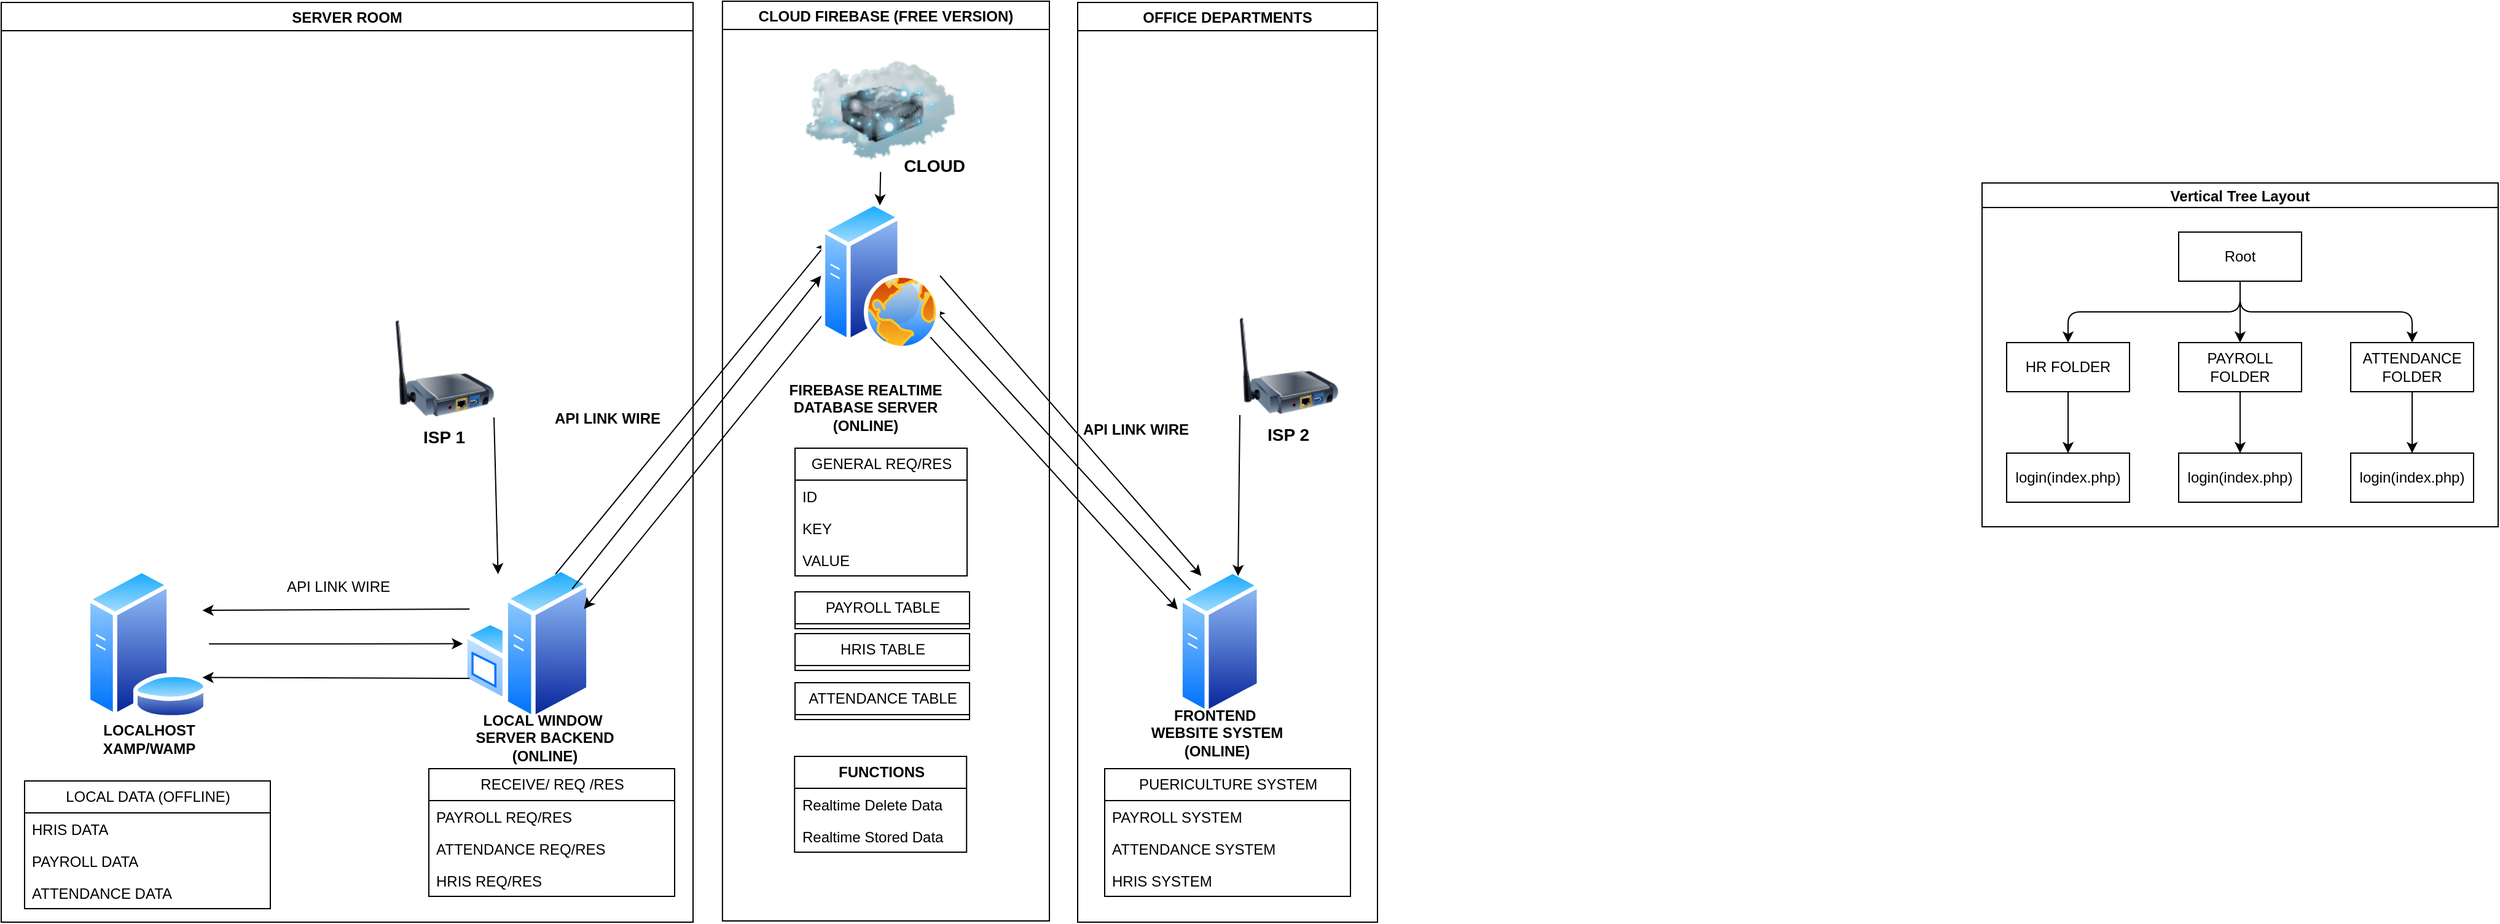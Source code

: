 <mxfile version="26.2.9">
  <diagram name="Page-1" id="e7e014a7-5840-1c2e-5031-d8a46d1fe8dd">
    <mxGraphModel dx="789" dy="1193" grid="0" gridSize="10" guides="1" tooltips="1" connect="1" arrows="1" fold="1" page="1" pageScale="1" pageWidth="1169" pageHeight="826" background="none" math="0" shadow="0">
      <root>
        <mxCell id="0" />
        <mxCell id="1" parent="0" />
        <mxCell id="GnsFQ2bvyRAYjjchj4tW-123" value="" style="group" vertex="1" connectable="0" parent="1">
          <mxGeometry x="25" y="-797" width="1120" height="749" as="geometry" />
        </mxCell>
        <mxCell id="GnsFQ2bvyRAYjjchj4tW-42" value="&lt;b&gt;LOCALHOST&lt;/b&gt;&lt;div&gt;&lt;b&gt;XAMP/WAMP&lt;/b&gt;&lt;/div&gt;" style="text;html=1;align=center;verticalAlign=middle;resizable=0;points=[];autosize=1;strokeColor=none;fillColor=none;" vertex="1" parent="GnsFQ2bvyRAYjjchj4tW-123">
          <mxGeometry x="73" y="579" width="93" height="41" as="geometry" />
        </mxCell>
        <mxCell id="GnsFQ2bvyRAYjjchj4tW-55" style="edgeStyle=orthogonalEdgeStyle;rounded=0;orthogonalLoop=1;jettySize=auto;html=1;exitX=1;exitY=0.5;exitDx=0;exitDy=0;entryX=0;entryY=0.5;entryDx=0;entryDy=0;" edge="1" parent="GnsFQ2bvyRAYjjchj4tW-123" source="GnsFQ2bvyRAYjjchj4tW-46" target="GnsFQ2bvyRAYjjchj4tW-45">
          <mxGeometry relative="1" as="geometry" />
        </mxCell>
        <mxCell id="GnsFQ2bvyRAYjjchj4tW-46" value="" style="image;aspect=fixed;perimeter=ellipsePerimeter;html=1;align=center;shadow=0;dashed=0;spacingTop=3;image=img/lib/active_directory/database_server.svg;" vertex="1" parent="GnsFQ2bvyRAYjjchj4tW-123">
          <mxGeometry x="68" y="460.83" width="101" height="123.17" as="geometry" />
        </mxCell>
        <mxCell id="GnsFQ2bvyRAYjjchj4tW-48" value="" style="group" vertex="1" connectable="0" parent="GnsFQ2bvyRAYjjchj4tW-123">
          <mxGeometry x="668" y="184" width="123.4" height="175" as="geometry" />
        </mxCell>
        <mxCell id="GnsFQ2bvyRAYjjchj4tW-44" value="&lt;b&gt;FIREBASE REALTIME&lt;/b&gt;&lt;div&gt;&lt;b&gt;DATABASE SERVER&lt;/b&gt;&lt;/div&gt;&lt;div&gt;&lt;b&gt;(ONLINE)&lt;/b&gt;&lt;/div&gt;" style="text;html=1;align=center;verticalAlign=middle;resizable=0;points=[];autosize=1;strokeColor=none;fillColor=none;" vertex="1" parent="GnsFQ2bvyRAYjjchj4tW-48">
          <mxGeometry x="-36.0" y="118" width="142" height="55" as="geometry" />
        </mxCell>
        <mxCell id="GnsFQ2bvyRAYjjchj4tW-50" value="" style="group" vertex="1" connectable="0" parent="GnsFQ2bvyRAYjjchj4tW-123">
          <mxGeometry x="375.7" y="458.83" width="131.4" height="170.0" as="geometry" />
        </mxCell>
        <mxCell id="GnsFQ2bvyRAYjjchj4tW-45" value="" style="image;aspect=fixed;perimeter=ellipsePerimeter;html=1;align=center;shadow=0;dashed=0;spacingTop=3;image=img/lib/active_directory/windows_server.svg;" vertex="1" parent="GnsFQ2bvyRAYjjchj4tW-50">
          <mxGeometry width="104" height="126.83" as="geometry" />
        </mxCell>
        <mxCell id="GnsFQ2bvyRAYjjchj4tW-49" value="&lt;b&gt;LOCAL WINDOW&amp;nbsp;&lt;/b&gt;&lt;div&gt;&lt;b&gt;SERVER&amp;nbsp;&lt;span style=&quot;background-color: transparent; color: light-dark(rgb(0, 0, 0), rgb(255, 255, 255));&quot;&gt;BACKEND&lt;/span&gt;&lt;/b&gt;&lt;/div&gt;&lt;div&gt;&lt;span style=&quot;background-color: transparent; color: light-dark(rgb(0, 0, 0), rgb(255, 255, 255));&quot;&gt;&lt;b&gt;(ONLINE)&lt;/b&gt;&lt;/span&gt;&lt;/div&gt;" style="text;html=1;align=center;verticalAlign=middle;resizable=0;points=[];autosize=1;strokeColor=none;fillColor=none;" vertex="1" parent="GnsFQ2bvyRAYjjchj4tW-50">
          <mxGeometry x="1.4" y="113.0" width="130" height="55" as="geometry" />
        </mxCell>
        <mxCell id="GnsFQ2bvyRAYjjchj4tW-59" style="rounded=0;orthogonalLoop=1;jettySize=auto;html=1;exitX=0;exitY=0;exitDx=0;exitDy=0;entryX=1;entryY=0.75;entryDx=0;entryDy=0;" edge="1" parent="GnsFQ2bvyRAYjjchj4tW-123" source="GnsFQ2bvyRAYjjchj4tW-51" target="GnsFQ2bvyRAYjjchj4tW-47">
          <mxGeometry relative="1" as="geometry" />
        </mxCell>
        <mxCell id="GnsFQ2bvyRAYjjchj4tW-51" value="" style="image;aspect=fixed;perimeter=ellipsePerimeter;html=1;align=center;shadow=0;dashed=0;spacingTop=3;image=img/lib/active_directory/generic_server.svg;" vertex="1" parent="GnsFQ2bvyRAYjjchj4tW-123">
          <mxGeometry x="958" y="460.83" width="67.2" height="120" as="geometry" />
        </mxCell>
        <mxCell id="GnsFQ2bvyRAYjjchj4tW-52" value="&lt;b&gt;FRONTEND&amp;nbsp;&lt;/b&gt;&lt;div&gt;&lt;b&gt;WEBSITE SYSTEM&lt;br&gt;(ONLINE)&lt;/b&gt;&lt;/div&gt;" style="text;html=1;align=center;verticalAlign=middle;resizable=0;points=[];autosize=1;strokeColor=none;fillColor=none;" vertex="1" parent="GnsFQ2bvyRAYjjchj4tW-123">
          <mxGeometry x="926" y="567" width="125" height="55" as="geometry" />
        </mxCell>
        <mxCell id="GnsFQ2bvyRAYjjchj4tW-54" style="rounded=0;orthogonalLoop=1;jettySize=auto;html=1;exitX=0;exitY=0.75;exitDx=0;exitDy=0;entryX=1;entryY=0.75;entryDx=0;entryDy=0;" edge="1" parent="GnsFQ2bvyRAYjjchj4tW-123" source="GnsFQ2bvyRAYjjchj4tW-45" target="GnsFQ2bvyRAYjjchj4tW-46">
          <mxGeometry relative="1" as="geometry" />
        </mxCell>
        <mxCell id="GnsFQ2bvyRAYjjchj4tW-56" style="rounded=0;orthogonalLoop=1;jettySize=auto;html=1;exitX=1;exitY=0;exitDx=0;exitDy=0;entryX=0;entryY=0.5;entryDx=0;entryDy=0;" edge="1" parent="GnsFQ2bvyRAYjjchj4tW-123" source="GnsFQ2bvyRAYjjchj4tW-45" target="GnsFQ2bvyRAYjjchj4tW-47">
          <mxGeometry relative="1" as="geometry" />
        </mxCell>
        <mxCell id="GnsFQ2bvyRAYjjchj4tW-57" style="rounded=0;orthogonalLoop=1;jettySize=auto;html=1;exitX=0;exitY=0.75;exitDx=0;exitDy=0;entryX=1;entryY=0.25;entryDx=0;entryDy=0;" edge="1" parent="GnsFQ2bvyRAYjjchj4tW-123" source="GnsFQ2bvyRAYjjchj4tW-47" target="GnsFQ2bvyRAYjjchj4tW-45">
          <mxGeometry relative="1" as="geometry" />
        </mxCell>
        <mxCell id="GnsFQ2bvyRAYjjchj4tW-58" style="rounded=0;orthogonalLoop=1;jettySize=auto;html=1;exitX=1;exitY=0.5;exitDx=0;exitDy=0;entryX=0.25;entryY=0;entryDx=0;entryDy=0;" edge="1" parent="GnsFQ2bvyRAYjjchj4tW-123" source="GnsFQ2bvyRAYjjchj4tW-47" target="GnsFQ2bvyRAYjjchj4tW-51">
          <mxGeometry relative="1" as="geometry" />
        </mxCell>
        <mxCell id="GnsFQ2bvyRAYjjchj4tW-60" value="PUERICULTURE SYSTEM" style="swimlane;fontStyle=0;childLayout=stackLayout;horizontal=1;startSize=26;fillColor=none;horizontalStack=0;resizeParent=1;resizeParentMax=0;resizeLast=0;collapsible=1;marginBottom=0;html=1;" vertex="1" parent="GnsFQ2bvyRAYjjchj4tW-123">
          <mxGeometry x="898" y="624" width="200" height="104" as="geometry" />
        </mxCell>
        <mxCell id="GnsFQ2bvyRAYjjchj4tW-61" value="PAYROLL SYSTEM" style="text;strokeColor=none;fillColor=none;align=left;verticalAlign=top;spacingLeft=4;spacingRight=4;overflow=hidden;rotatable=0;points=[[0,0.5],[1,0.5]];portConstraint=eastwest;whiteSpace=wrap;html=1;" vertex="1" parent="GnsFQ2bvyRAYjjchj4tW-60">
          <mxGeometry y="26" width="200" height="26" as="geometry" />
        </mxCell>
        <mxCell id="GnsFQ2bvyRAYjjchj4tW-62" value="ATTENDANCE SYSTEM" style="text;strokeColor=none;fillColor=none;align=left;verticalAlign=top;spacingLeft=4;spacingRight=4;overflow=hidden;rotatable=0;points=[[0,0.5],[1,0.5]];portConstraint=eastwest;whiteSpace=wrap;html=1;" vertex="1" parent="GnsFQ2bvyRAYjjchj4tW-60">
          <mxGeometry y="52" width="200" height="26" as="geometry" />
        </mxCell>
        <mxCell id="GnsFQ2bvyRAYjjchj4tW-63" value="HRIS SYSTEM" style="text;strokeColor=none;fillColor=none;align=left;verticalAlign=top;spacingLeft=4;spacingRight=4;overflow=hidden;rotatable=0;points=[[0,0.5],[1,0.5]];portConstraint=eastwest;whiteSpace=wrap;html=1;" vertex="1" parent="GnsFQ2bvyRAYjjchj4tW-60">
          <mxGeometry y="78" width="200" height="26" as="geometry" />
        </mxCell>
        <mxCell id="GnsFQ2bvyRAYjjchj4tW-64" value="GENERAL REQ/RES" style="swimlane;fontStyle=0;childLayout=stackLayout;horizontal=1;startSize=26;fillColor=none;horizontalStack=0;resizeParent=1;resizeParentMax=0;resizeLast=0;collapsible=1;marginBottom=0;html=1;" vertex="1" parent="GnsFQ2bvyRAYjjchj4tW-123">
          <mxGeometry x="646" y="363" width="140" height="104" as="geometry" />
        </mxCell>
        <mxCell id="GnsFQ2bvyRAYjjchj4tW-65" value="ID" style="text;strokeColor=none;fillColor=none;align=left;verticalAlign=top;spacingLeft=4;spacingRight=4;overflow=hidden;rotatable=0;points=[[0,0.5],[1,0.5]];portConstraint=eastwest;whiteSpace=wrap;html=1;" vertex="1" parent="GnsFQ2bvyRAYjjchj4tW-64">
          <mxGeometry y="26" width="140" height="26" as="geometry" />
        </mxCell>
        <mxCell id="GnsFQ2bvyRAYjjchj4tW-66" value="KEY" style="text;strokeColor=none;fillColor=none;align=left;verticalAlign=top;spacingLeft=4;spacingRight=4;overflow=hidden;rotatable=0;points=[[0,0.5],[1,0.5]];portConstraint=eastwest;whiteSpace=wrap;html=1;" vertex="1" parent="GnsFQ2bvyRAYjjchj4tW-64">
          <mxGeometry y="52" width="140" height="26" as="geometry" />
        </mxCell>
        <mxCell id="GnsFQ2bvyRAYjjchj4tW-69" value="VALUE" style="text;strokeColor=none;fillColor=none;align=left;verticalAlign=top;spacingLeft=4;spacingRight=4;overflow=hidden;rotatable=0;points=[[0,0.5],[1,0.5]];portConstraint=eastwest;whiteSpace=wrap;html=1;" vertex="1" parent="GnsFQ2bvyRAYjjchj4tW-64">
          <mxGeometry y="78" width="140" height="26" as="geometry" />
        </mxCell>
        <mxCell id="GnsFQ2bvyRAYjjchj4tW-70" style="rounded=0;orthogonalLoop=1;jettySize=auto;html=1;exitX=1;exitY=1;exitDx=0;exitDy=0;entryX=-0.009;entryY=0.279;entryDx=0;entryDy=0;entryPerimeter=0;" edge="1" parent="GnsFQ2bvyRAYjjchj4tW-123" source="GnsFQ2bvyRAYjjchj4tW-47" target="GnsFQ2bvyRAYjjchj4tW-51">
          <mxGeometry relative="1" as="geometry" />
        </mxCell>
        <mxCell id="GnsFQ2bvyRAYjjchj4tW-71" style="rounded=0;orthogonalLoop=1;jettySize=auto;html=1;exitX=0.75;exitY=0;exitDx=0;exitDy=0;entryX=0;entryY=0.25;entryDx=0;entryDy=0;" edge="1" parent="GnsFQ2bvyRAYjjchj4tW-123" source="GnsFQ2bvyRAYjjchj4tW-45" target="GnsFQ2bvyRAYjjchj4tW-47">
          <mxGeometry relative="1" as="geometry" />
        </mxCell>
        <mxCell id="GnsFQ2bvyRAYjjchj4tW-73" style="rounded=0;orthogonalLoop=1;jettySize=auto;html=1;exitX=0;exitY=0.25;exitDx=0;exitDy=0;entryX=1;entryY=0.25;entryDx=0;entryDy=0;" edge="1" parent="GnsFQ2bvyRAYjjchj4tW-123" source="GnsFQ2bvyRAYjjchj4tW-45" target="GnsFQ2bvyRAYjjchj4tW-46">
          <mxGeometry relative="1" as="geometry" />
        </mxCell>
        <mxCell id="GnsFQ2bvyRAYjjchj4tW-74" value="RECEIVE/ REQ /RES" style="swimlane;fontStyle=0;childLayout=stackLayout;horizontal=1;startSize=26;fillColor=none;horizontalStack=0;resizeParent=1;resizeParentMax=0;resizeLast=0;collapsible=1;marginBottom=0;html=1;" vertex="1" parent="GnsFQ2bvyRAYjjchj4tW-123">
          <mxGeometry x="348" y="624" width="200" height="104" as="geometry" />
        </mxCell>
        <mxCell id="GnsFQ2bvyRAYjjchj4tW-75" value="PAYROLL REQ/RES" style="text;strokeColor=none;fillColor=none;align=left;verticalAlign=top;spacingLeft=4;spacingRight=4;overflow=hidden;rotatable=0;points=[[0,0.5],[1,0.5]];portConstraint=eastwest;whiteSpace=wrap;html=1;" vertex="1" parent="GnsFQ2bvyRAYjjchj4tW-74">
          <mxGeometry y="26" width="200" height="26" as="geometry" />
        </mxCell>
        <mxCell id="GnsFQ2bvyRAYjjchj4tW-76" value="ATTENDANCE REQ/RES" style="text;strokeColor=none;fillColor=none;align=left;verticalAlign=top;spacingLeft=4;spacingRight=4;overflow=hidden;rotatable=0;points=[[0,0.5],[1,0.5]];portConstraint=eastwest;whiteSpace=wrap;html=1;" vertex="1" parent="GnsFQ2bvyRAYjjchj4tW-74">
          <mxGeometry y="52" width="200" height="26" as="geometry" />
        </mxCell>
        <mxCell id="GnsFQ2bvyRAYjjchj4tW-77" value="HRIS REQ/RES" style="text;strokeColor=none;fillColor=none;align=left;verticalAlign=top;spacingLeft=4;spacingRight=4;overflow=hidden;rotatable=0;points=[[0,0.5],[1,0.5]];portConstraint=eastwest;whiteSpace=wrap;html=1;" vertex="1" parent="GnsFQ2bvyRAYjjchj4tW-74">
          <mxGeometry y="78" width="200" height="26" as="geometry" />
        </mxCell>
        <mxCell id="GnsFQ2bvyRAYjjchj4tW-78" value="PAYROLL TABLE" style="swimlane;fontStyle=0;childLayout=stackLayout;horizontal=1;startSize=26;fillColor=none;horizontalStack=0;resizeParent=1;resizeParentMax=0;resizeLast=0;collapsible=1;marginBottom=0;html=1;" vertex="1" collapsed="1" parent="GnsFQ2bvyRAYjjchj4tW-123">
          <mxGeometry x="646" y="480" width="142" height="30" as="geometry">
            <mxRectangle x="1788" y="176" width="140" height="104" as="alternateBounds" />
          </mxGeometry>
        </mxCell>
        <mxCell id="GnsFQ2bvyRAYjjchj4tW-79" value="ID" style="text;strokeColor=none;fillColor=none;align=left;verticalAlign=top;spacingLeft=4;spacingRight=4;overflow=hidden;rotatable=0;points=[[0,0.5],[1,0.5]];portConstraint=eastwest;whiteSpace=wrap;html=1;" vertex="1" parent="GnsFQ2bvyRAYjjchj4tW-78">
          <mxGeometry y="26" width="140" height="26" as="geometry" />
        </mxCell>
        <mxCell id="GnsFQ2bvyRAYjjchj4tW-80" value="KEY" style="text;strokeColor=none;fillColor=none;align=left;verticalAlign=top;spacingLeft=4;spacingRight=4;overflow=hidden;rotatable=0;points=[[0,0.5],[1,0.5]];portConstraint=eastwest;whiteSpace=wrap;html=1;" vertex="1" parent="GnsFQ2bvyRAYjjchj4tW-78">
          <mxGeometry y="52" width="140" height="26" as="geometry" />
        </mxCell>
        <mxCell id="GnsFQ2bvyRAYjjchj4tW-81" value="VALUE" style="text;strokeColor=none;fillColor=none;align=left;verticalAlign=top;spacingLeft=4;spacingRight=4;overflow=hidden;rotatable=0;points=[[0,0.5],[1,0.5]];portConstraint=eastwest;whiteSpace=wrap;html=1;" vertex="1" parent="GnsFQ2bvyRAYjjchj4tW-78">
          <mxGeometry y="78" width="140" height="26" as="geometry" />
        </mxCell>
        <mxCell id="GnsFQ2bvyRAYjjchj4tW-82" value="HRIS TABLE" style="swimlane;fontStyle=0;childLayout=stackLayout;horizontal=1;startSize=26;fillColor=none;horizontalStack=0;resizeParent=1;resizeParentMax=0;resizeLast=0;collapsible=1;marginBottom=0;html=1;" vertex="1" collapsed="1" parent="GnsFQ2bvyRAYjjchj4tW-123">
          <mxGeometry x="646" y="514" width="142" height="30" as="geometry">
            <mxRectangle x="1788" y="290" width="140" height="104" as="alternateBounds" />
          </mxGeometry>
        </mxCell>
        <mxCell id="GnsFQ2bvyRAYjjchj4tW-83" value="ID" style="text;strokeColor=none;fillColor=none;align=left;verticalAlign=top;spacingLeft=4;spacingRight=4;overflow=hidden;rotatable=0;points=[[0,0.5],[1,0.5]];portConstraint=eastwest;whiteSpace=wrap;html=1;" vertex="1" parent="GnsFQ2bvyRAYjjchj4tW-82">
          <mxGeometry y="26" width="140" height="26" as="geometry" />
        </mxCell>
        <mxCell id="GnsFQ2bvyRAYjjchj4tW-84" value="KEY" style="text;strokeColor=none;fillColor=none;align=left;verticalAlign=top;spacingLeft=4;spacingRight=4;overflow=hidden;rotatable=0;points=[[0,0.5],[1,0.5]];portConstraint=eastwest;whiteSpace=wrap;html=1;" vertex="1" parent="GnsFQ2bvyRAYjjchj4tW-82">
          <mxGeometry y="52" width="140" height="26" as="geometry" />
        </mxCell>
        <mxCell id="GnsFQ2bvyRAYjjchj4tW-85" value="VALUE" style="text;strokeColor=none;fillColor=none;align=left;verticalAlign=top;spacingLeft=4;spacingRight=4;overflow=hidden;rotatable=0;points=[[0,0.5],[1,0.5]];portConstraint=eastwest;whiteSpace=wrap;html=1;" vertex="1" parent="GnsFQ2bvyRAYjjchj4tW-82">
          <mxGeometry y="78" width="140" height="26" as="geometry" />
        </mxCell>
        <mxCell id="GnsFQ2bvyRAYjjchj4tW-86" value="ATTENDANCE TABLE" style="swimlane;fontStyle=0;childLayout=stackLayout;horizontal=1;startSize=26;fillColor=none;horizontalStack=0;resizeParent=1;resizeParentMax=0;resizeLast=0;collapsible=1;marginBottom=0;html=1;" vertex="1" collapsed="1" parent="GnsFQ2bvyRAYjjchj4tW-123">
          <mxGeometry x="646" y="554" width="142" height="30" as="geometry">
            <mxRectangle x="1788" y="250" width="140" height="104" as="alternateBounds" />
          </mxGeometry>
        </mxCell>
        <mxCell id="GnsFQ2bvyRAYjjchj4tW-87" value="ID" style="text;strokeColor=none;fillColor=none;align=left;verticalAlign=top;spacingLeft=4;spacingRight=4;overflow=hidden;rotatable=0;points=[[0,0.5],[1,0.5]];portConstraint=eastwest;whiteSpace=wrap;html=1;" vertex="1" parent="GnsFQ2bvyRAYjjchj4tW-86">
          <mxGeometry y="26" width="140" height="26" as="geometry" />
        </mxCell>
        <mxCell id="GnsFQ2bvyRAYjjchj4tW-88" value="KEY" style="text;strokeColor=none;fillColor=none;align=left;verticalAlign=top;spacingLeft=4;spacingRight=4;overflow=hidden;rotatable=0;points=[[0,0.5],[1,0.5]];portConstraint=eastwest;whiteSpace=wrap;html=1;" vertex="1" parent="GnsFQ2bvyRAYjjchj4tW-86">
          <mxGeometry y="52" width="140" height="26" as="geometry" />
        </mxCell>
        <mxCell id="GnsFQ2bvyRAYjjchj4tW-89" value="VALUE" style="text;strokeColor=none;fillColor=none;align=left;verticalAlign=top;spacingLeft=4;spacingRight=4;overflow=hidden;rotatable=0;points=[[0,0.5],[1,0.5]];portConstraint=eastwest;whiteSpace=wrap;html=1;" vertex="1" parent="GnsFQ2bvyRAYjjchj4tW-86">
          <mxGeometry y="78" width="140" height="26" as="geometry" />
        </mxCell>
        <mxCell id="GnsFQ2bvyRAYjjchj4tW-90" value="LOCAL DATA (OFFLINE)" style="swimlane;fontStyle=0;childLayout=stackLayout;horizontal=1;startSize=26;fillColor=none;horizontalStack=0;resizeParent=1;resizeParentMax=0;resizeLast=0;collapsible=1;marginBottom=0;html=1;" vertex="1" parent="GnsFQ2bvyRAYjjchj4tW-123">
          <mxGeometry x="19" y="634" width="200" height="104" as="geometry" />
        </mxCell>
        <mxCell id="GnsFQ2bvyRAYjjchj4tW-91" value="HRIS DATA" style="text;strokeColor=none;fillColor=none;align=left;verticalAlign=top;spacingLeft=4;spacingRight=4;overflow=hidden;rotatable=0;points=[[0,0.5],[1,0.5]];portConstraint=eastwest;whiteSpace=wrap;html=1;" vertex="1" parent="GnsFQ2bvyRAYjjchj4tW-90">
          <mxGeometry y="26" width="200" height="26" as="geometry" />
        </mxCell>
        <mxCell id="GnsFQ2bvyRAYjjchj4tW-92" value="PAYROLL DATA" style="text;strokeColor=none;fillColor=none;align=left;verticalAlign=top;spacingLeft=4;spacingRight=4;overflow=hidden;rotatable=0;points=[[0,0.5],[1,0.5]];portConstraint=eastwest;whiteSpace=wrap;html=1;" vertex="1" parent="GnsFQ2bvyRAYjjchj4tW-90">
          <mxGeometry y="52" width="200" height="26" as="geometry" />
        </mxCell>
        <mxCell id="GnsFQ2bvyRAYjjchj4tW-93" value="ATTENDANCE DATA" style="text;strokeColor=none;fillColor=none;align=left;verticalAlign=top;spacingLeft=4;spacingRight=4;overflow=hidden;rotatable=0;points=[[0,0.5],[1,0.5]];portConstraint=eastwest;whiteSpace=wrap;html=1;" vertex="1" parent="GnsFQ2bvyRAYjjchj4tW-90">
          <mxGeometry y="78" width="200" height="26" as="geometry" />
        </mxCell>
        <mxCell id="GnsFQ2bvyRAYjjchj4tW-95" value="&lt;b&gt;API LINK WIRE&lt;/b&gt;" style="text;html=1;align=center;verticalAlign=middle;resizable=0;points=[];autosize=1;strokeColor=none;fillColor=none;" vertex="1" parent="GnsFQ2bvyRAYjjchj4tW-123">
          <mxGeometry x="441" y="326" width="104" height="26" as="geometry" />
        </mxCell>
        <mxCell id="GnsFQ2bvyRAYjjchj4tW-96" value="&lt;b&gt;API LINK WIRE&lt;/b&gt;" style="text;html=1;align=center;verticalAlign=middle;resizable=0;points=[];autosize=1;strokeColor=none;fillColor=none;" vertex="1" parent="GnsFQ2bvyRAYjjchj4tW-123">
          <mxGeometry x="871" y="335" width="104" height="26" as="geometry" />
        </mxCell>
        <mxCell id="GnsFQ2bvyRAYjjchj4tW-97" value="API LINK WIRE" style="text;html=1;align=center;verticalAlign=middle;resizable=0;points=[];autosize=1;strokeColor=none;fillColor=none;" vertex="1" parent="GnsFQ2bvyRAYjjchj4tW-123">
          <mxGeometry x="219" y="460.83" width="110" height="30" as="geometry" />
        </mxCell>
        <mxCell id="GnsFQ2bvyRAYjjchj4tW-103" style="rounded=0;orthogonalLoop=1;jettySize=auto;html=1;exitX=1;exitY=1;exitDx=0;exitDy=0;entryX=0.25;entryY=0;entryDx=0;entryDy=0;" edge="1" parent="GnsFQ2bvyRAYjjchj4tW-123" source="GnsFQ2bvyRAYjjchj4tW-101" target="GnsFQ2bvyRAYjjchj4tW-45">
          <mxGeometry relative="1" as="geometry" />
        </mxCell>
        <mxCell id="GnsFQ2bvyRAYjjchj4tW-104" value="" style="group;fontStyle=1" vertex="1" connectable="0" parent="GnsFQ2bvyRAYjjchj4tW-123">
          <mxGeometry x="321" y="258" width="80" height="110" as="geometry" />
        </mxCell>
        <mxCell id="GnsFQ2bvyRAYjjchj4tW-101" value="" style="image;html=1;image=img/lib/clip_art/networking/Print_Server_Wireless_128x128.png" vertex="1" parent="GnsFQ2bvyRAYjjchj4tW-104">
          <mxGeometry width="80" height="80" as="geometry" />
        </mxCell>
        <mxCell id="GnsFQ2bvyRAYjjchj4tW-102" value="&lt;font style=&quot;font-size: 14px;&quot;&gt;&lt;b&gt;ISP 1&lt;/b&gt;&lt;/font&gt;" style="text;html=1;align=center;verticalAlign=middle;resizable=0;points=[];autosize=1;strokeColor=none;fillColor=none;" vertex="1" parent="GnsFQ2bvyRAYjjchj4tW-104">
          <mxGeometry x="13" y="81" width="52" height="29" as="geometry" />
        </mxCell>
        <mxCell id="GnsFQ2bvyRAYjjchj4tW-109" value="" style="group" vertex="1" connectable="0" parent="GnsFQ2bvyRAYjjchj4tW-123">
          <mxGeometry x="1008" y="256" width="80" height="110" as="geometry" />
        </mxCell>
        <mxCell id="GnsFQ2bvyRAYjjchj4tW-110" value="" style="image;html=1;image=img/lib/clip_art/networking/Print_Server_Wireless_128x128.png" vertex="1" parent="GnsFQ2bvyRAYjjchj4tW-109">
          <mxGeometry width="80" height="80" as="geometry" />
        </mxCell>
        <mxCell id="GnsFQ2bvyRAYjjchj4tW-111" value="&lt;font style=&quot;font-size: 14px;&quot;&gt;&lt;b&gt;ISP 2&lt;/b&gt;&lt;/font&gt;" style="text;html=1;align=center;verticalAlign=middle;resizable=0;points=[];autosize=1;strokeColor=none;fillColor=none;" vertex="1" parent="GnsFQ2bvyRAYjjchj4tW-109">
          <mxGeometry x="13" y="81" width="52" height="29" as="geometry" />
        </mxCell>
        <mxCell id="GnsFQ2bvyRAYjjchj4tW-112" style="rounded=0;orthogonalLoop=1;jettySize=auto;html=1;exitX=0;exitY=1;exitDx=0;exitDy=0;entryX=0.75;entryY=0;entryDx=0;entryDy=0;" edge="1" parent="GnsFQ2bvyRAYjjchj4tW-123" source="GnsFQ2bvyRAYjjchj4tW-110" target="GnsFQ2bvyRAYjjchj4tW-51">
          <mxGeometry relative="1" as="geometry" />
        </mxCell>
        <mxCell id="GnsFQ2bvyRAYjjchj4tW-115" value="" style="group" vertex="1" connectable="0" parent="GnsFQ2bvyRAYjjchj4tW-123">
          <mxGeometry x="648" y="7" width="205" height="741" as="geometry" />
        </mxCell>
        <mxCell id="GnsFQ2bvyRAYjjchj4tW-113" value="" style="image;html=1;image=img/lib/clip_art/networking/Cloud_Server_128x128.png" vertex="1" parent="GnsFQ2bvyRAYjjchj4tW-115">
          <mxGeometry x="6.543" y="31" width="122.128" height="100" as="geometry" />
        </mxCell>
        <mxCell id="GnsFQ2bvyRAYjjchj4tW-119" value="CLOUD FIREBASE (FREE VERSION)" style="swimlane;startSize=23;" vertex="1" parent="GnsFQ2bvyRAYjjchj4tW-115">
          <mxGeometry x="-61.064" y="-8" width="266.064" height="749" as="geometry" />
        </mxCell>
        <mxCell id="GnsFQ2bvyRAYjjchj4tW-47" value="" style="image;aspect=fixed;perimeter=ellipsePerimeter;html=1;align=center;shadow=0;dashed=0;spacingTop=3;image=img/lib/active_directory/web_server.svg;" vertex="1" parent="GnsFQ2bvyRAYjjchj4tW-119">
          <mxGeometry x="80.274" y="163" width="96.8" height="121" as="geometry" />
        </mxCell>
        <mxCell id="GnsFQ2bvyRAYjjchj4tW-125" value="&lt;b&gt;FUNCTIONS&lt;/b&gt;" style="swimlane;fontStyle=0;childLayout=stackLayout;horizontal=1;startSize=26;fillColor=none;horizontalStack=0;resizeParent=1;resizeParentMax=0;resizeLast=0;collapsible=1;marginBottom=0;html=1;" vertex="1" parent="GnsFQ2bvyRAYjjchj4tW-119">
          <mxGeometry x="58.674" y="615" width="140" height="78" as="geometry" />
        </mxCell>
        <mxCell id="GnsFQ2bvyRAYjjchj4tW-126" value="Realtime Delete Data" style="text;strokeColor=none;fillColor=none;align=left;verticalAlign=top;spacingLeft=4;spacingRight=4;overflow=hidden;rotatable=0;points=[[0,0.5],[1,0.5]];portConstraint=eastwest;whiteSpace=wrap;html=1;" vertex="1" parent="GnsFQ2bvyRAYjjchj4tW-125">
          <mxGeometry y="26" width="140" height="26" as="geometry" />
        </mxCell>
        <mxCell id="GnsFQ2bvyRAYjjchj4tW-127" value="Realtime Stored Data" style="text;strokeColor=none;fillColor=none;align=left;verticalAlign=top;spacingLeft=4;spacingRight=4;overflow=hidden;rotatable=0;points=[[0,0.5],[1,0.5]];portConstraint=eastwest;whiteSpace=wrap;html=1;" vertex="1" parent="GnsFQ2bvyRAYjjchj4tW-125">
          <mxGeometry y="52" width="140" height="26" as="geometry" />
        </mxCell>
        <mxCell id="GnsFQ2bvyRAYjjchj4tW-114" value="&lt;font style=&quot;font-size: 14px;&quot;&gt;CLOUD&amp;nbsp;&lt;/font&gt;" style="text;html=1;align=center;verticalAlign=middle;resizable=0;points=[];autosize=1;strokeColor=none;fillColor=none;fontStyle=1" vertex="1" parent="GnsFQ2bvyRAYjjchj4tW-115">
          <mxGeometry x="77.0" y="111" width="71" height="29" as="geometry" />
        </mxCell>
        <mxCell id="GnsFQ2bvyRAYjjchj4tW-116" style="rounded=0;orthogonalLoop=1;jettySize=auto;html=1;exitX=0.5;exitY=1;exitDx=0;exitDy=0;entryX=0.494;entryY=0.027;entryDx=0;entryDy=0;entryPerimeter=0;" edge="1" parent="GnsFQ2bvyRAYjjchj4tW-115" source="GnsFQ2bvyRAYjjchj4tW-113" target="GnsFQ2bvyRAYjjchj4tW-47">
          <mxGeometry relative="1" as="geometry" />
        </mxCell>
        <mxCell id="GnsFQ2bvyRAYjjchj4tW-117" value="OFFICE DEPARTMENTS" style="swimlane;startSize=23;" vertex="1" parent="GnsFQ2bvyRAYjjchj4tW-123">
          <mxGeometry x="876" width="244" height="749" as="geometry" />
        </mxCell>
        <mxCell id="GnsFQ2bvyRAYjjchj4tW-118" value="SERVER ROOM" style="swimlane;" vertex="1" parent="GnsFQ2bvyRAYjjchj4tW-123">
          <mxGeometry width="563" height="749" as="geometry" />
        </mxCell>
        <mxCell id="GnsFQ2bvyRAYjjchj4tW-129" value="Vertical Tree Layout" style="swimlane;startSize=20;horizontal=1;childLayout=treeLayout;horizontalTree=0;sortEdges=1;resizable=0;containerType=tree;fontSize=12;" vertex="1" parent="1">
          <mxGeometry x="1637" y="-650" width="420" height="280" as="geometry" />
        </mxCell>
        <mxCell id="GnsFQ2bvyRAYjjchj4tW-130" value="Root" style="whiteSpace=wrap;html=1;" vertex="1" parent="GnsFQ2bvyRAYjjchj4tW-129">
          <mxGeometry x="160" y="40" width="100" height="40" as="geometry" />
        </mxCell>
        <mxCell id="GnsFQ2bvyRAYjjchj4tW-131" value="HR FOLDER" style="whiteSpace=wrap;html=1;" vertex="1" parent="GnsFQ2bvyRAYjjchj4tW-129">
          <mxGeometry x="20" y="130" width="100" height="40" as="geometry" />
        </mxCell>
        <mxCell id="GnsFQ2bvyRAYjjchj4tW-132" value="" style="edgeStyle=elbowEdgeStyle;elbow=vertical;html=1;rounded=1;curved=0;sourcePerimeterSpacing=0;targetPerimeterSpacing=0;startSize=6;endSize=6;" edge="1" parent="GnsFQ2bvyRAYjjchj4tW-129" source="GnsFQ2bvyRAYjjchj4tW-130" target="GnsFQ2bvyRAYjjchj4tW-131">
          <mxGeometry relative="1" as="geometry" />
        </mxCell>
        <mxCell id="GnsFQ2bvyRAYjjchj4tW-133" value="PAYROLL FOLDER" style="whiteSpace=wrap;html=1;" vertex="1" parent="GnsFQ2bvyRAYjjchj4tW-129">
          <mxGeometry x="160" y="130" width="100" height="40" as="geometry" />
        </mxCell>
        <mxCell id="GnsFQ2bvyRAYjjchj4tW-134" value="" style="edgeStyle=elbowEdgeStyle;elbow=vertical;html=1;rounded=1;curved=0;sourcePerimeterSpacing=0;targetPerimeterSpacing=0;startSize=6;endSize=6;" edge="1" parent="GnsFQ2bvyRAYjjchj4tW-129" source="GnsFQ2bvyRAYjjchj4tW-130" target="GnsFQ2bvyRAYjjchj4tW-133">
          <mxGeometry relative="1" as="geometry" />
        </mxCell>
        <mxCell id="GnsFQ2bvyRAYjjchj4tW-135" value="ATTENDANCE FOLDER" style="whiteSpace=wrap;html=1;" vertex="1" parent="GnsFQ2bvyRAYjjchj4tW-129">
          <mxGeometry x="300" y="130" width="100" height="40" as="geometry" />
        </mxCell>
        <mxCell id="GnsFQ2bvyRAYjjchj4tW-136" value="" style="edgeStyle=elbowEdgeStyle;elbow=vertical;html=1;rounded=1;curved=0;sourcePerimeterSpacing=0;targetPerimeterSpacing=0;startSize=6;endSize=6;" edge="1" parent="GnsFQ2bvyRAYjjchj4tW-129" source="GnsFQ2bvyRAYjjchj4tW-130" target="GnsFQ2bvyRAYjjchj4tW-135">
          <mxGeometry relative="1" as="geometry">
            <mxPoint x="70" y="80" as="sourcePoint" />
            <mxPoint x="140" y="130" as="targetPoint" />
          </mxGeometry>
        </mxCell>
        <mxCell id="GnsFQ2bvyRAYjjchj4tW-137" value="" style="edgeStyle=elbowEdgeStyle;elbow=vertical;html=1;rounded=1;curved=0;sourcePerimeterSpacing=0;targetPerimeterSpacing=0;startSize=6;endSize=6;" edge="1" target="GnsFQ2bvyRAYjjchj4tW-138" source="GnsFQ2bvyRAYjjchj4tW-131" parent="GnsFQ2bvyRAYjjchj4tW-129">
          <mxGeometry relative="1" as="geometry">
            <mxPoint x="1847" y="-570" as="sourcePoint" />
          </mxGeometry>
        </mxCell>
        <mxCell id="GnsFQ2bvyRAYjjchj4tW-138" value="login(index.php)" style="whiteSpace=wrap;html=1;" vertex="1" parent="GnsFQ2bvyRAYjjchj4tW-129">
          <mxGeometry x="20" y="220" width="100" height="40" as="geometry" />
        </mxCell>
        <mxCell id="GnsFQ2bvyRAYjjchj4tW-139" value="" style="edgeStyle=elbowEdgeStyle;elbow=vertical;html=1;rounded=1;curved=0;sourcePerimeterSpacing=0;targetPerimeterSpacing=0;startSize=6;endSize=6;" edge="1" target="GnsFQ2bvyRAYjjchj4tW-140" source="GnsFQ2bvyRAYjjchj4tW-133" parent="GnsFQ2bvyRAYjjchj4tW-129">
          <mxGeometry relative="1" as="geometry">
            <mxPoint x="1847" y="-570" as="sourcePoint" />
          </mxGeometry>
        </mxCell>
        <mxCell id="GnsFQ2bvyRAYjjchj4tW-140" value="login(index.php)" style="whiteSpace=wrap;html=1;" vertex="1" parent="GnsFQ2bvyRAYjjchj4tW-129">
          <mxGeometry x="160" y="220" width="100" height="40" as="geometry" />
        </mxCell>
        <mxCell id="GnsFQ2bvyRAYjjchj4tW-141" value="" style="edgeStyle=elbowEdgeStyle;elbow=vertical;html=1;rounded=1;curved=0;sourcePerimeterSpacing=0;targetPerimeterSpacing=0;startSize=6;endSize=6;" edge="1" target="GnsFQ2bvyRAYjjchj4tW-142" source="GnsFQ2bvyRAYjjchj4tW-135" parent="GnsFQ2bvyRAYjjchj4tW-129">
          <mxGeometry relative="1" as="geometry">
            <mxPoint x="1847" y="-570" as="sourcePoint" />
            <mxPoint x="1777" y="-520" as="targetPoint" />
          </mxGeometry>
        </mxCell>
        <mxCell id="GnsFQ2bvyRAYjjchj4tW-142" value="login(index.php)" style="whiteSpace=wrap;html=1;" vertex="1" parent="GnsFQ2bvyRAYjjchj4tW-129">
          <mxGeometry x="300" y="220" width="100" height="40" as="geometry" />
        </mxCell>
      </root>
    </mxGraphModel>
  </diagram>
</mxfile>
